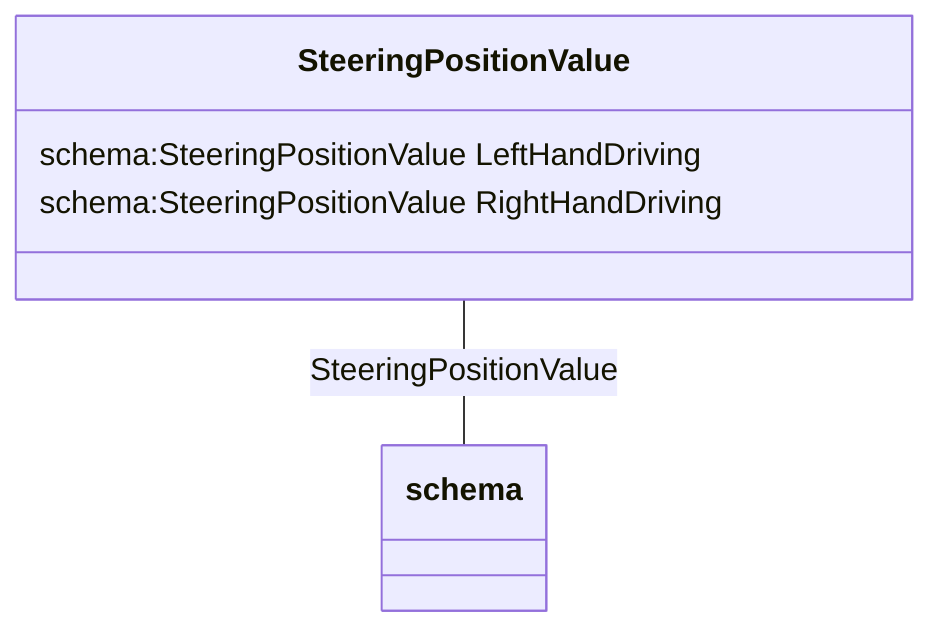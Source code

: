 classDiagram
  SteeringPositionValue -- schema:SteeringPositionValue


class SteeringPositionValue {

  schema:SteeringPositionValue LeftHandDriving
  schema:SteeringPositionValue RightHandDriving

 }